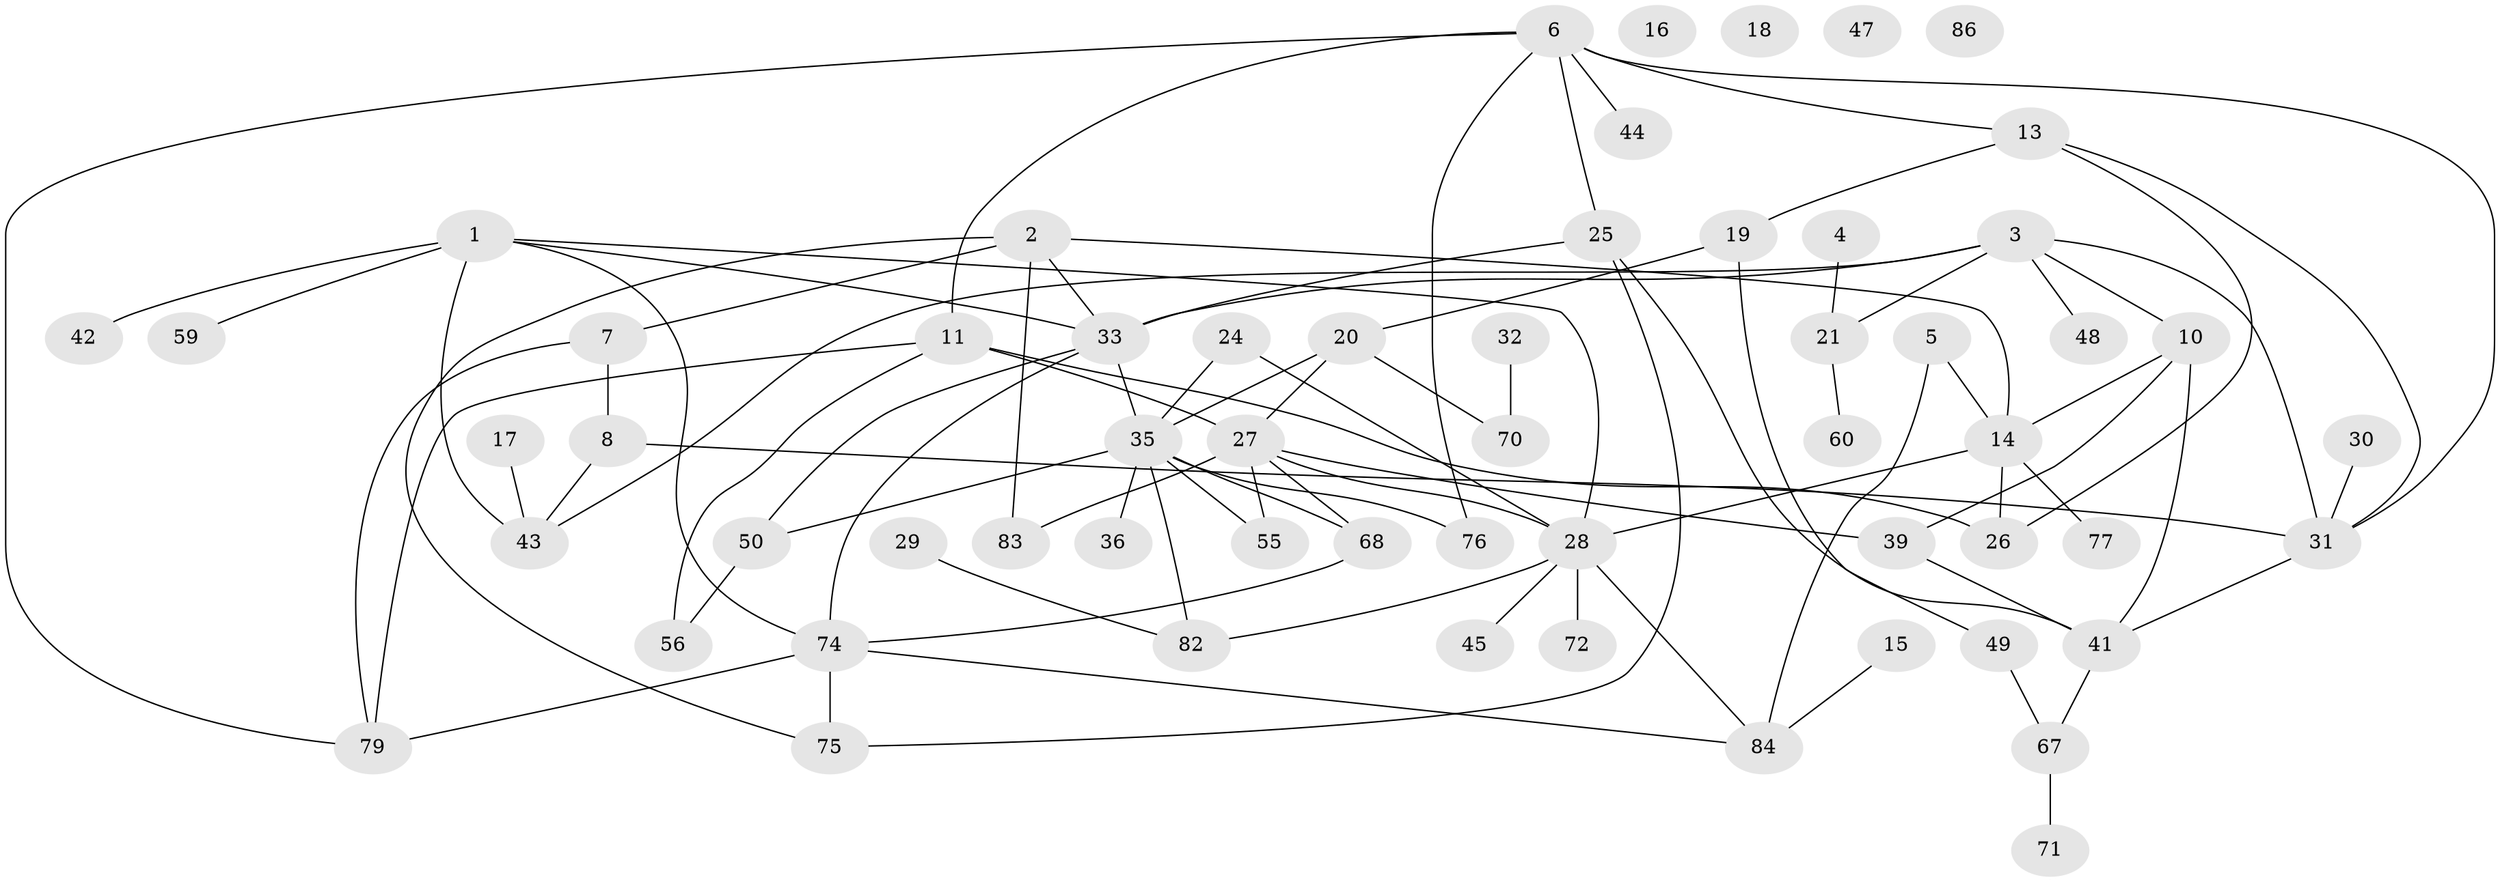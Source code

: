 // original degree distribution, {6: 0.045454545454545456, 3: 0.18181818181818182, 2: 0.25, 1: 0.23863636363636365, 4: 0.17045454545454544, 5: 0.045454545454545456, 0: 0.03409090909090909, 7: 0.03409090909090909}
// Generated by graph-tools (version 1.1) at 2025/41/03/06/25 10:41:22]
// undirected, 59 vertices, 88 edges
graph export_dot {
graph [start="1"]
  node [color=gray90,style=filled];
  1 [super="+38"];
  2 [super="+53"];
  3 [super="+46"];
  4;
  5 [super="+12"];
  6 [super="+22"];
  7 [super="+9"];
  8 [super="+23"];
  10;
  11 [super="+66"];
  13 [super="+57"];
  14 [super="+61"];
  15;
  16;
  17;
  18 [super="+62"];
  19 [super="+69"];
  20 [super="+85"];
  21 [super="+34"];
  24;
  25 [super="+64"];
  26;
  27 [super="+40"];
  28 [super="+37"];
  29;
  30;
  31 [super="+63"];
  32;
  33 [super="+80"];
  35 [super="+78"];
  36;
  39 [super="+58"];
  41 [super="+65"];
  42;
  43 [super="+51"];
  44 [super="+54"];
  45;
  47;
  48;
  49;
  50 [super="+52"];
  55;
  56;
  59;
  60;
  67;
  68;
  70 [super="+73"];
  71;
  72;
  74 [super="+81"];
  75 [super="+88"];
  76;
  77;
  79;
  82;
  83;
  84 [super="+87"];
  86;
  1 -- 42;
  1 -- 43;
  1 -- 59;
  1 -- 28;
  1 -- 33;
  1 -- 74;
  2 -- 14;
  2 -- 75;
  2 -- 83;
  2 -- 33;
  2 -- 7;
  3 -- 21;
  3 -- 48;
  3 -- 33;
  3 -- 10;
  3 -- 43;
  3 -- 31;
  4 -- 21;
  5 -- 14;
  5 -- 84;
  6 -- 11;
  6 -- 31;
  6 -- 44;
  6 -- 13;
  6 -- 79;
  6 -- 76;
  6 -- 25;
  7 -- 8 [weight=2];
  7 -- 79;
  8 -- 43;
  8 -- 31;
  10 -- 14;
  10 -- 39;
  10 -- 41;
  11 -- 26 [weight=2];
  11 -- 79;
  11 -- 27;
  11 -- 56;
  13 -- 19;
  13 -- 26;
  13 -- 31;
  14 -- 77;
  14 -- 26;
  14 -- 28;
  15 -- 84;
  17 -- 43;
  19 -- 20;
  19 -- 49;
  20 -- 35;
  20 -- 27;
  20 -- 70;
  21 -- 60;
  24 -- 28;
  24 -- 35;
  25 -- 41;
  25 -- 33;
  25 -- 75;
  27 -- 68;
  27 -- 83;
  27 -- 39;
  27 -- 55;
  27 -- 28;
  28 -- 72;
  28 -- 82;
  28 -- 84;
  28 -- 45;
  29 -- 82;
  30 -- 31;
  31 -- 41;
  32 -- 70;
  33 -- 35;
  33 -- 74;
  33 -- 50;
  35 -- 68;
  35 -- 82;
  35 -- 36;
  35 -- 55;
  35 -- 76;
  35 -- 50;
  39 -- 41;
  41 -- 67;
  49 -- 67;
  50 -- 56;
  67 -- 71;
  68 -- 74;
  74 -- 79;
  74 -- 84;
  74 -- 75;
}
